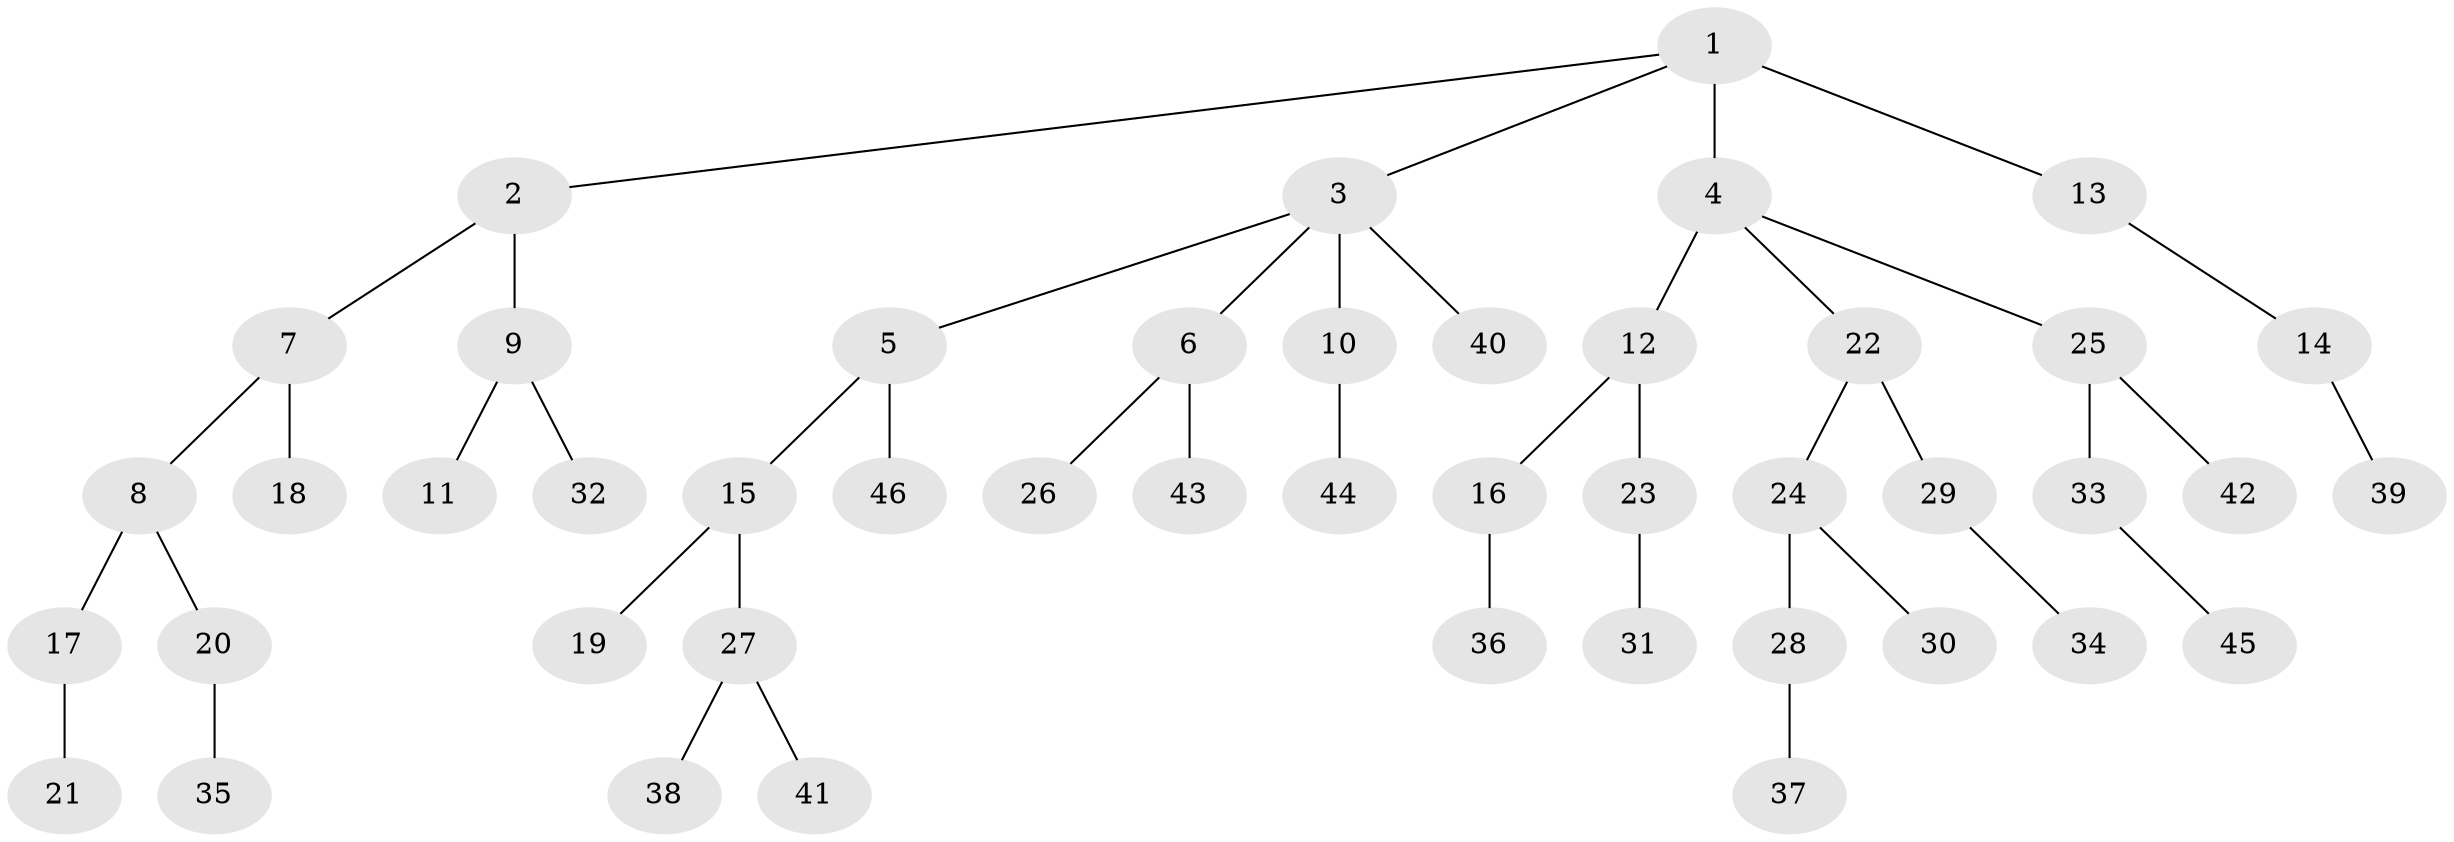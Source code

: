 // original degree distribution, {4: 0.08888888888888889, 6: 0.03333333333333333, 5: 0.03333333333333333, 2: 0.34444444444444444, 1: 0.4666666666666667, 3: 0.03333333333333333}
// Generated by graph-tools (version 1.1) at 2025/36/03/09/25 02:36:33]
// undirected, 46 vertices, 45 edges
graph export_dot {
graph [start="1"]
  node [color=gray90,style=filled];
  1;
  2;
  3;
  4;
  5;
  6;
  7;
  8;
  9;
  10;
  11;
  12;
  13;
  14;
  15;
  16;
  17;
  18;
  19;
  20;
  21;
  22;
  23;
  24;
  25;
  26;
  27;
  28;
  29;
  30;
  31;
  32;
  33;
  34;
  35;
  36;
  37;
  38;
  39;
  40;
  41;
  42;
  43;
  44;
  45;
  46;
  1 -- 2 [weight=1.0];
  1 -- 3 [weight=1.0];
  1 -- 4 [weight=2.0];
  1 -- 13 [weight=1.0];
  2 -- 7 [weight=1.0];
  2 -- 9 [weight=1.0];
  3 -- 5 [weight=1.0];
  3 -- 6 [weight=1.0];
  3 -- 10 [weight=1.0];
  3 -- 40 [weight=1.0];
  4 -- 12 [weight=1.0];
  4 -- 22 [weight=1.0];
  4 -- 25 [weight=1.0];
  5 -- 15 [weight=1.0];
  5 -- 46 [weight=1.0];
  6 -- 26 [weight=1.0];
  6 -- 43 [weight=1.0];
  7 -- 8 [weight=1.0];
  7 -- 18 [weight=2.0];
  8 -- 17 [weight=1.0];
  8 -- 20 [weight=1.0];
  9 -- 11 [weight=1.0];
  9 -- 32 [weight=1.0];
  10 -- 44 [weight=1.0];
  12 -- 16 [weight=2.0];
  12 -- 23 [weight=1.0];
  13 -- 14 [weight=1.0];
  14 -- 39 [weight=1.0];
  15 -- 19 [weight=1.0];
  15 -- 27 [weight=3.0];
  16 -- 36 [weight=1.0];
  17 -- 21 [weight=1.0];
  20 -- 35 [weight=1.0];
  22 -- 24 [weight=1.0];
  22 -- 29 [weight=2.0];
  23 -- 31 [weight=2.0];
  24 -- 28 [weight=1.0];
  24 -- 30 [weight=1.0];
  25 -- 33 [weight=1.0];
  25 -- 42 [weight=1.0];
  27 -- 38 [weight=1.0];
  27 -- 41 [weight=1.0];
  28 -- 37 [weight=1.0];
  29 -- 34 [weight=1.0];
  33 -- 45 [weight=1.0];
}
